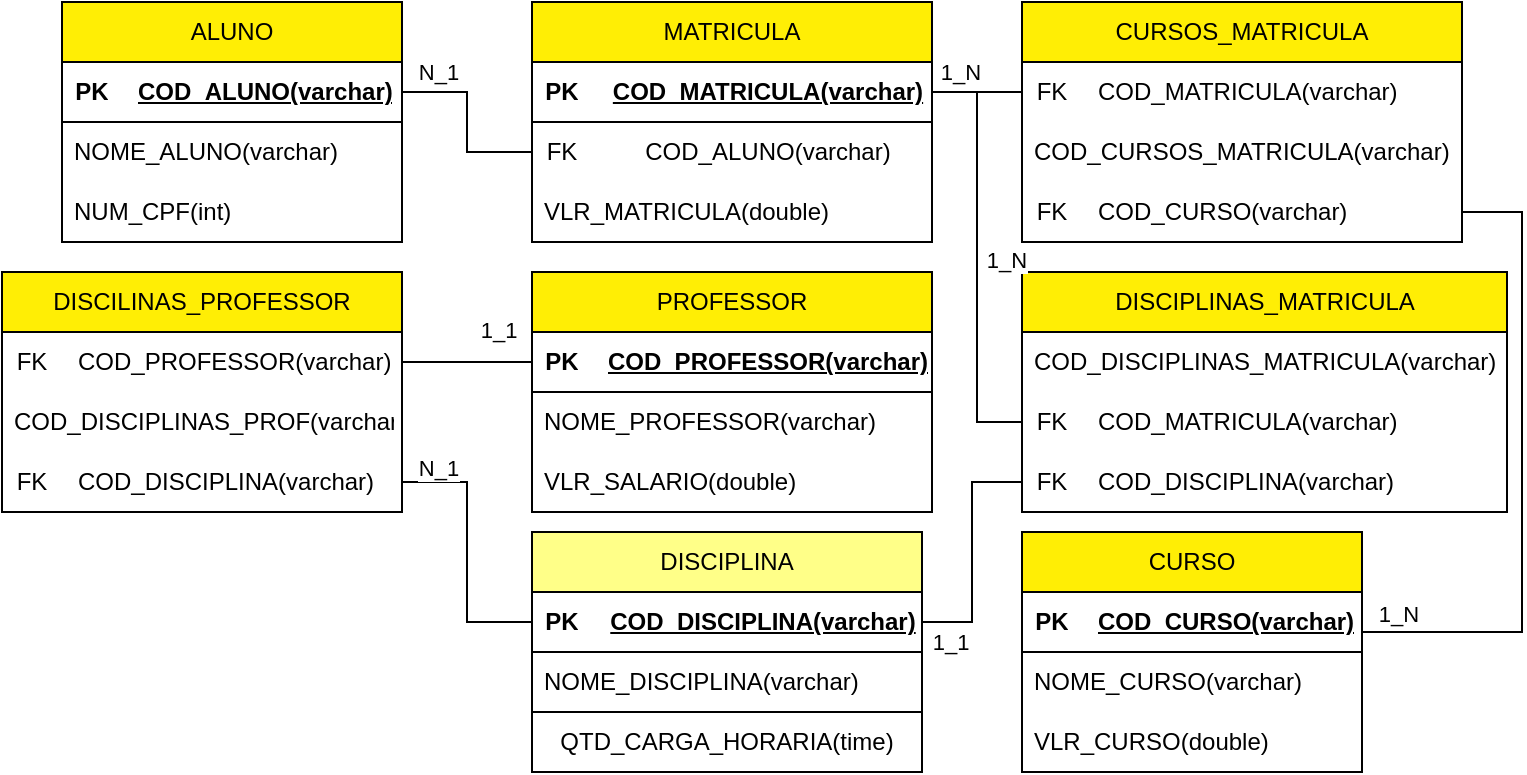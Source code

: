 <mxfile version="21.8.1" type="github">
  <diagram id="R2lEEEUBdFMjLlhIrx00" name="Page-1">
    <mxGraphModel dx="836" dy="773" grid="1" gridSize="10" guides="1" tooltips="1" connect="1" arrows="1" fold="1" page="1" pageScale="1" pageWidth="850" pageHeight="1100" background="none" math="0" shadow="0" extFonts="Permanent Marker^https://fonts.googleapis.com/css?family=Permanent+Marker">
      <root>
        <mxCell id="0" />
        <mxCell id="1" style="" parent="0" />
        <mxCell id="hwRPY_H_E-aeXSSc8FPx-1" value="ALUNO" style="swimlane;fontStyle=0;childLayout=stackLayout;horizontal=1;startSize=30;horizontalStack=0;resizeParent=1;resizeParentMax=0;resizeLast=0;collapsible=1;marginBottom=0;whiteSpace=wrap;html=1;fillColor=#FFEE05;" parent="1" vertex="1">
          <mxGeometry x="60" y="15" width="170" height="120" as="geometry">
            <mxRectangle x="90" y="15" width="80" height="30" as="alternateBounds" />
          </mxGeometry>
        </mxCell>
        <mxCell id="9-QWL7e6mqtxBqOt5Rx7-5" value="" style="shape=table;startSize=0;container=1;collapsible=1;childLayout=tableLayout;fixedRows=1;rowLines=0;fontStyle=0;align=center;resizeLast=1;strokeColor=none;fillColor=none;collapsible=0;" vertex="1" parent="hwRPY_H_E-aeXSSc8FPx-1">
          <mxGeometry y="30" width="170" height="30" as="geometry" />
        </mxCell>
        <mxCell id="9-QWL7e6mqtxBqOt5Rx7-6" value="" style="shape=tableRow;horizontal=0;startSize=0;swimlaneHead=0;swimlaneBody=0;fillColor=none;collapsible=0;dropTarget=0;points=[[0,0.5],[1,0.5]];portConstraint=eastwest;top=0;left=0;right=0;bottom=1;" vertex="1" parent="9-QWL7e6mqtxBqOt5Rx7-5">
          <mxGeometry width="170" height="30" as="geometry" />
        </mxCell>
        <mxCell id="9-QWL7e6mqtxBqOt5Rx7-7" value="PK" style="shape=partialRectangle;connectable=0;fillColor=none;top=0;left=0;bottom=0;right=0;fontStyle=1;overflow=hidden;whiteSpace=wrap;html=1;" vertex="1" parent="9-QWL7e6mqtxBqOt5Rx7-6">
          <mxGeometry width="30" height="30" as="geometry">
            <mxRectangle width="30" height="30" as="alternateBounds" />
          </mxGeometry>
        </mxCell>
        <mxCell id="9-QWL7e6mqtxBqOt5Rx7-8" value="COD_ALUNO(varchar)" style="shape=partialRectangle;connectable=0;fillColor=none;top=0;left=0;bottom=0;right=0;align=left;spacingLeft=6;fontStyle=5;overflow=hidden;whiteSpace=wrap;html=1;" vertex="1" parent="9-QWL7e6mqtxBqOt5Rx7-6">
          <mxGeometry x="30" width="140" height="30" as="geometry">
            <mxRectangle width="140" height="30" as="alternateBounds" />
          </mxGeometry>
        </mxCell>
        <mxCell id="hwRPY_H_E-aeXSSc8FPx-3" value="NOME_ALUNO(varchar)" style="text;strokeColor=none;fillColor=none;align=left;verticalAlign=middle;spacingLeft=4;spacingRight=4;overflow=hidden;points=[[0,0.5],[1,0.5]];portConstraint=eastwest;rotatable=0;whiteSpace=wrap;html=1;" parent="hwRPY_H_E-aeXSSc8FPx-1" vertex="1">
          <mxGeometry y="60" width="170" height="30" as="geometry" />
        </mxCell>
        <mxCell id="hwRPY_H_E-aeXSSc8FPx-4" value="NUM_CPF(int)" style="text;strokeColor=none;fillColor=none;align=left;verticalAlign=middle;spacingLeft=4;spacingRight=4;overflow=hidden;points=[[0,0.5],[1,0.5]];portConstraint=eastwest;rotatable=0;whiteSpace=wrap;html=1;" parent="hwRPY_H_E-aeXSSc8FPx-1" vertex="1">
          <mxGeometry y="90" width="170" height="30" as="geometry" />
        </mxCell>
        <mxCell id="hwRPY_H_E-aeXSSc8FPx-5" value="CURSO" style="swimlane;fontStyle=0;childLayout=stackLayout;horizontal=1;startSize=30;horizontalStack=0;resizeParent=1;resizeParentMax=0;resizeLast=0;collapsible=1;marginBottom=0;whiteSpace=wrap;html=1;fillColor=#FFEE05;" parent="1" vertex="1">
          <mxGeometry x="540" y="280" width="170" height="120" as="geometry">
            <mxRectangle x="557.5" y="160" width="80" height="30" as="alternateBounds" />
          </mxGeometry>
        </mxCell>
        <mxCell id="9-QWL7e6mqtxBqOt5Rx7-57" value="" style="shape=table;startSize=0;container=1;collapsible=1;childLayout=tableLayout;fixedRows=1;rowLines=0;fontStyle=0;align=center;resizeLast=1;strokeColor=none;fillColor=none;collapsible=0;" vertex="1" parent="hwRPY_H_E-aeXSSc8FPx-5">
          <mxGeometry y="30" width="170" height="30" as="geometry" />
        </mxCell>
        <mxCell id="9-QWL7e6mqtxBqOt5Rx7-58" value="" style="shape=tableRow;horizontal=0;startSize=0;swimlaneHead=0;swimlaneBody=0;fillColor=none;collapsible=0;dropTarget=0;points=[[0,0.5],[1,0.5]];portConstraint=eastwest;top=0;left=0;right=0;bottom=1;" vertex="1" parent="9-QWL7e6mqtxBqOt5Rx7-57">
          <mxGeometry width="170" height="30" as="geometry" />
        </mxCell>
        <mxCell id="9-QWL7e6mqtxBqOt5Rx7-59" value="PK" style="shape=partialRectangle;connectable=0;fillColor=none;top=0;left=0;bottom=0;right=0;fontStyle=1;overflow=hidden;whiteSpace=wrap;html=1;align=center;" vertex="1" parent="9-QWL7e6mqtxBqOt5Rx7-58">
          <mxGeometry width="30" height="30" as="geometry">
            <mxRectangle width="30" height="30" as="alternateBounds" />
          </mxGeometry>
        </mxCell>
        <mxCell id="9-QWL7e6mqtxBqOt5Rx7-60" value="COD_CURSO(varchar)" style="shape=partialRectangle;connectable=0;fillColor=none;top=0;left=0;bottom=0;right=0;align=left;spacingLeft=6;fontStyle=5;overflow=hidden;whiteSpace=wrap;html=1;" vertex="1" parent="9-QWL7e6mqtxBqOt5Rx7-58">
          <mxGeometry x="30" width="140" height="30" as="geometry">
            <mxRectangle width="140" height="30" as="alternateBounds" />
          </mxGeometry>
        </mxCell>
        <mxCell id="hwRPY_H_E-aeXSSc8FPx-7" value="NOME_CURSO(varchar)" style="text;strokeColor=none;fillColor=none;align=left;verticalAlign=middle;spacingLeft=4;spacingRight=4;overflow=hidden;points=[[0,0.5],[1,0.5]];portConstraint=eastwest;rotatable=0;whiteSpace=wrap;html=1;" parent="hwRPY_H_E-aeXSSc8FPx-5" vertex="1">
          <mxGeometry y="60" width="170" height="30" as="geometry" />
        </mxCell>
        <mxCell id="C94Znu9yKtxbw8L8RZEC-2" value="VLR_CURSO(double)" style="text;strokeColor=none;fillColor=none;align=left;verticalAlign=middle;spacingLeft=4;spacingRight=4;overflow=hidden;points=[[0,0.5],[1,0.5]];portConstraint=eastwest;rotatable=0;whiteSpace=wrap;html=1;" parent="hwRPY_H_E-aeXSSc8FPx-5" vertex="1">
          <mxGeometry y="90" width="170" height="30" as="geometry" />
        </mxCell>
        <mxCell id="hwRPY_H_E-aeXSSc8FPx-9" value="DISCIPLINA" style="swimlane;fontStyle=0;childLayout=stackLayout;horizontal=1;startSize=30;horizontalStack=0;resizeParent=1;resizeParentMax=0;resizeLast=0;collapsible=1;marginBottom=0;whiteSpace=wrap;html=1;align=center;fillColor=#ffff88;strokeColor=default;gradientColor=none;swimlaneFillColor=none;rounded=0;shadow=0;glass=0;" parent="1" vertex="1">
          <mxGeometry x="295" y="280" width="195" height="120" as="geometry">
            <mxRectangle x="285" y="300" width="110" height="30" as="alternateBounds" />
          </mxGeometry>
        </mxCell>
        <mxCell id="9-QWL7e6mqtxBqOt5Rx7-17" value="" style="shape=table;startSize=0;container=1;collapsible=1;childLayout=tableLayout;fixedRows=1;rowLines=0;fontStyle=0;align=center;resizeLast=1;strokeColor=none;fillColor=none;collapsible=0;" vertex="1" parent="hwRPY_H_E-aeXSSc8FPx-9">
          <mxGeometry y="30" width="195" height="30" as="geometry" />
        </mxCell>
        <mxCell id="9-QWL7e6mqtxBqOt5Rx7-18" value="" style="shape=tableRow;horizontal=0;startSize=0;swimlaneHead=0;swimlaneBody=0;fillColor=none;collapsible=0;dropTarget=0;points=[[0,0.5],[1,0.5]];portConstraint=eastwest;top=0;left=0;right=0;bottom=1;align=center;" vertex="1" parent="9-QWL7e6mqtxBqOt5Rx7-17">
          <mxGeometry width="195" height="30" as="geometry" />
        </mxCell>
        <mxCell id="9-QWL7e6mqtxBqOt5Rx7-19" value="PK" style="shape=partialRectangle;connectable=0;fillColor=none;top=0;left=0;bottom=0;right=0;fontStyle=1;overflow=hidden;whiteSpace=wrap;html=1;align=center;" vertex="1" parent="9-QWL7e6mqtxBqOt5Rx7-18">
          <mxGeometry width="30" height="30" as="geometry">
            <mxRectangle width="30" height="30" as="alternateBounds" />
          </mxGeometry>
        </mxCell>
        <mxCell id="9-QWL7e6mqtxBqOt5Rx7-20" value="COD_DISCIPLINA(varchar)" style="shape=partialRectangle;connectable=0;fillColor=none;top=0;left=0;bottom=0;right=0;align=center;spacingLeft=6;fontStyle=5;overflow=hidden;whiteSpace=wrap;html=1;" vertex="1" parent="9-QWL7e6mqtxBqOt5Rx7-18">
          <mxGeometry x="30" width="165" height="30" as="geometry">
            <mxRectangle width="165" height="30" as="alternateBounds" />
          </mxGeometry>
        </mxCell>
        <mxCell id="hwRPY_H_E-aeXSSc8FPx-11" value="NOME_DISCIPLINA(varchar)" style="text;strokeColor=none;fillColor=none;align=left;verticalAlign=middle;spacingLeft=4;spacingRight=4;overflow=hidden;points=[[0,0.5],[1,0.5]];portConstraint=eastwest;rotatable=0;whiteSpace=wrap;html=1;" parent="hwRPY_H_E-aeXSSc8FPx-9" vertex="1">
          <mxGeometry y="60" width="195" height="30" as="geometry" />
        </mxCell>
        <mxCell id="hwRPY_H_E-aeXSSc8FPx-12" value="QTD_CARGA_HORARIA(time)" style="text;strokeColor=default;fillColor=default;align=center;verticalAlign=middle;spacingLeft=4;spacingRight=4;overflow=hidden;points=[[0,0.5],[1,0.5]];portConstraint=eastwest;rotatable=0;labelPosition=center;verticalLabelPosition=middle;horizontal=1;whiteSpace=wrap;html=1;" parent="hwRPY_H_E-aeXSSc8FPx-9" vertex="1">
          <mxGeometry y="90" width="195" height="30" as="geometry" />
        </mxCell>
        <mxCell id="hwRPY_H_E-aeXSSc8FPx-13" value="PROFESSOR" style="swimlane;fontStyle=0;childLayout=stackLayout;horizontal=1;startSize=30;horizontalStack=0;resizeParent=1;resizeParentMax=0;resizeLast=0;collapsible=1;marginBottom=0;whiteSpace=wrap;html=1;fillColor=#FFEE05;align=center;" parent="1" vertex="1">
          <mxGeometry x="295" y="150" width="200" height="120" as="geometry">
            <mxRectangle x="300" y="160" width="120" height="30" as="alternateBounds" />
          </mxGeometry>
        </mxCell>
        <mxCell id="9-QWL7e6mqtxBqOt5Rx7-9" value="" style="shape=table;startSize=0;container=1;collapsible=1;childLayout=tableLayout;fixedRows=1;rowLines=0;fontStyle=0;align=center;resizeLast=1;strokeColor=none;fillColor=none;collapsible=0;" vertex="1" parent="hwRPY_H_E-aeXSSc8FPx-13">
          <mxGeometry y="30" width="200" height="30" as="geometry" />
        </mxCell>
        <mxCell id="9-QWL7e6mqtxBqOt5Rx7-10" value="" style="shape=tableRow;horizontal=0;startSize=0;swimlaneHead=0;swimlaneBody=0;fillColor=none;collapsible=0;dropTarget=0;points=[[0,0.5],[1,0.5]];portConstraint=eastwest;top=0;left=0;right=0;bottom=1;align=center;" vertex="1" parent="9-QWL7e6mqtxBqOt5Rx7-9">
          <mxGeometry width="200" height="30" as="geometry" />
        </mxCell>
        <mxCell id="9-QWL7e6mqtxBqOt5Rx7-11" value="PK" style="shape=partialRectangle;connectable=0;fillColor=none;top=0;left=0;bottom=0;right=0;fontStyle=1;overflow=hidden;whiteSpace=wrap;html=1;align=center;" vertex="1" parent="9-QWL7e6mqtxBqOt5Rx7-10">
          <mxGeometry width="30" height="30" as="geometry">
            <mxRectangle width="30" height="30" as="alternateBounds" />
          </mxGeometry>
        </mxCell>
        <mxCell id="9-QWL7e6mqtxBqOt5Rx7-12" value="COD_PROFESSOR(varchar)" style="shape=partialRectangle;connectable=0;fillColor=none;top=0;left=0;bottom=0;right=0;align=center;spacingLeft=6;fontStyle=5;overflow=hidden;whiteSpace=wrap;html=1;" vertex="1" parent="9-QWL7e6mqtxBqOt5Rx7-10">
          <mxGeometry x="30" width="170" height="30" as="geometry">
            <mxRectangle width="170" height="30" as="alternateBounds" />
          </mxGeometry>
        </mxCell>
        <mxCell id="hwRPY_H_E-aeXSSc8FPx-15" value="NOME_PROFESSOR(varchar)" style="text;strokeColor=none;fillColor=none;align=left;verticalAlign=middle;spacingLeft=4;spacingRight=4;overflow=hidden;points=[[0,0.5],[1,0.5]];portConstraint=eastwest;rotatable=0;whiteSpace=wrap;html=1;" parent="hwRPY_H_E-aeXSSc8FPx-13" vertex="1">
          <mxGeometry y="60" width="200" height="30" as="geometry" />
        </mxCell>
        <mxCell id="hwRPY_H_E-aeXSSc8FPx-16" value="VLR_SALARIO(double)" style="text;strokeColor=none;fillColor=none;align=left;verticalAlign=middle;spacingLeft=4;spacingRight=4;overflow=hidden;points=[[0,0.5],[1,0.5]];portConstraint=eastwest;rotatable=0;whiteSpace=wrap;html=1;" parent="hwRPY_H_E-aeXSSc8FPx-13" vertex="1">
          <mxGeometry y="90" width="200" height="30" as="geometry" />
        </mxCell>
        <mxCell id="hwRPY_H_E-aeXSSc8FPx-17" value="MATRICULA" style="swimlane;fontStyle=0;childLayout=stackLayout;horizontal=1;startSize=30;horizontalStack=0;resizeParent=1;resizeParentMax=0;resizeLast=0;collapsible=1;marginBottom=0;whiteSpace=wrap;html=1;fillColor=#FFEE05;align=center;" parent="1" vertex="1">
          <mxGeometry x="295" y="15" width="200" height="120" as="geometry">
            <mxRectangle x="290" y="15" width="110" height="30" as="alternateBounds" />
          </mxGeometry>
        </mxCell>
        <mxCell id="9-QWL7e6mqtxBqOt5Rx7-39" value="" style="shape=table;startSize=0;container=1;collapsible=1;childLayout=tableLayout;fixedRows=1;rowLines=0;fontStyle=0;align=center;resizeLast=1;strokeColor=none;fillColor=none;collapsible=0;" vertex="1" parent="hwRPY_H_E-aeXSSc8FPx-17">
          <mxGeometry y="30" width="200" height="30" as="geometry" />
        </mxCell>
        <mxCell id="9-QWL7e6mqtxBqOt5Rx7-40" value="" style="shape=tableRow;horizontal=0;startSize=0;swimlaneHead=0;swimlaneBody=0;fillColor=none;collapsible=0;dropTarget=0;points=[[0,0.5],[1,0.5]];portConstraint=eastwest;top=0;left=0;right=0;bottom=1;align=center;" vertex="1" parent="9-QWL7e6mqtxBqOt5Rx7-39">
          <mxGeometry width="200" height="30" as="geometry" />
        </mxCell>
        <mxCell id="9-QWL7e6mqtxBqOt5Rx7-41" value="PK" style="shape=partialRectangle;connectable=0;fillColor=none;top=0;left=0;bottom=0;right=0;fontStyle=1;overflow=hidden;whiteSpace=wrap;html=1;align=center;" vertex="1" parent="9-QWL7e6mqtxBqOt5Rx7-40">
          <mxGeometry width="30" height="30" as="geometry">
            <mxRectangle width="30" height="30" as="alternateBounds" />
          </mxGeometry>
        </mxCell>
        <mxCell id="9-QWL7e6mqtxBqOt5Rx7-42" value="COD_MATRICULA(varchar)" style="shape=partialRectangle;connectable=0;fillColor=none;top=0;left=0;bottom=0;right=0;align=center;spacingLeft=6;fontStyle=5;overflow=hidden;whiteSpace=wrap;html=1;" vertex="1" parent="9-QWL7e6mqtxBqOt5Rx7-40">
          <mxGeometry x="30" width="170" height="30" as="geometry">
            <mxRectangle width="170" height="30" as="alternateBounds" />
          </mxGeometry>
        </mxCell>
        <mxCell id="9-QWL7e6mqtxBqOt5Rx7-1" value="" style="shape=table;startSize=0;container=1;collapsible=1;childLayout=tableLayout;fixedRows=1;rowLines=0;fontStyle=0;align=center;resizeLast=1;strokeColor=none;fillColor=none;collapsible=0;" vertex="1" parent="hwRPY_H_E-aeXSSc8FPx-17">
          <mxGeometry y="60" width="200" height="30" as="geometry" />
        </mxCell>
        <mxCell id="9-QWL7e6mqtxBqOt5Rx7-2" value="" style="shape=tableRow;horizontal=0;startSize=0;swimlaneHead=0;swimlaneBody=0;fillColor=none;collapsible=0;dropTarget=0;points=[[0,0.5],[1,0.5]];portConstraint=eastwest;top=0;left=0;right=0;bottom=0;align=center;" vertex="1" parent="9-QWL7e6mqtxBqOt5Rx7-1">
          <mxGeometry width="200" height="30" as="geometry" />
        </mxCell>
        <mxCell id="9-QWL7e6mqtxBqOt5Rx7-3" value="FK" style="shape=partialRectangle;connectable=0;fillColor=none;top=0;left=0;bottom=0;right=0;fontStyle=0;overflow=hidden;whiteSpace=wrap;html=1;align=center;" vertex="1" parent="9-QWL7e6mqtxBqOt5Rx7-2">
          <mxGeometry width="30" height="30" as="geometry">
            <mxRectangle width="30" height="30" as="alternateBounds" />
          </mxGeometry>
        </mxCell>
        <mxCell id="9-QWL7e6mqtxBqOt5Rx7-4" value="COD_ALUNO(varchar)" style="shape=partialRectangle;connectable=0;fillColor=none;top=0;left=0;bottom=0;right=0;align=center;spacingLeft=6;fontStyle=0;overflow=hidden;whiteSpace=wrap;html=1;" vertex="1" parent="9-QWL7e6mqtxBqOt5Rx7-2">
          <mxGeometry x="30" width="170" height="30" as="geometry">
            <mxRectangle width="170" height="30" as="alternateBounds" />
          </mxGeometry>
        </mxCell>
        <mxCell id="C94Znu9yKtxbw8L8RZEC-8" value="VLR_MATRICULA(double)" style="text;strokeColor=none;fillColor=none;align=left;verticalAlign=middle;spacingLeft=4;spacingRight=4;overflow=hidden;points=[[0,0.5],[1,0.5]];portConstraint=eastwest;rotatable=0;whiteSpace=wrap;html=1;" parent="hwRPY_H_E-aeXSSc8FPx-17" vertex="1">
          <mxGeometry y="90" width="200" height="30" as="geometry" />
        </mxCell>
        <mxCell id="hwRPY_H_E-aeXSSc8FPx-23" value="" style="endArrow=none;html=1;rounded=0;edgeStyle=orthogonalEdgeStyle;align=center;startArrow=none;startFill=0;" parent="1" source="9-QWL7e6mqtxBqOt5Rx7-6" target="9-QWL7e6mqtxBqOt5Rx7-2" edge="1">
          <mxGeometry width="50" height="50" relative="1" as="geometry">
            <mxPoint x="210" y="60" as="sourcePoint" />
            <mxPoint x="280.0" y="90" as="targetPoint" />
          </mxGeometry>
        </mxCell>
        <mxCell id="9-QWL7e6mqtxBqOt5Rx7-71" value="N_1" style="edgeLabel;html=1;align=center;verticalAlign=middle;resizable=0;points=[];" vertex="1" connectable="0" parent="hwRPY_H_E-aeXSSc8FPx-23">
          <mxGeometry x="-0.015" y="1" relative="1" as="geometry">
            <mxPoint x="-16" y="-25" as="offset" />
          </mxGeometry>
        </mxCell>
        <mxCell id="hwRPY_H_E-aeXSSc8FPx-24" value="" style="endArrow=none;html=1;rounded=0;edgeStyle=orthogonalEdgeStyle;" parent="1" source="9-QWL7e6mqtxBqOt5Rx7-62" target="9-QWL7e6mqtxBqOt5Rx7-58" edge="1">
          <mxGeometry width="50" height="50" relative="1" as="geometry">
            <mxPoint x="800" y="130" as="sourcePoint" />
            <mxPoint x="600.0" y="225" as="targetPoint" />
            <Array as="points">
              <mxPoint x="790" y="120" />
              <mxPoint x="790" y="330" />
            </Array>
          </mxGeometry>
        </mxCell>
        <mxCell id="9-QWL7e6mqtxBqOt5Rx7-70" value="1_N" style="edgeLabel;html=1;align=center;verticalAlign=middle;resizable=0;points=[];" vertex="1" connectable="0" parent="hwRPY_H_E-aeXSSc8FPx-24">
          <mxGeometry x="-0.117" y="3" relative="1" as="geometry">
            <mxPoint x="-65" y="89" as="offset" />
          </mxGeometry>
        </mxCell>
        <mxCell id="hwRPY_H_E-aeXSSc8FPx-26" value="DISCILINAS_PROFESSOR" style="swimlane;fontStyle=0;childLayout=stackLayout;horizontal=1;startSize=30;horizontalStack=0;resizeParent=1;resizeParentMax=0;resizeLast=0;collapsible=1;marginBottom=0;whiteSpace=wrap;html=1;fillColor=#FFEE05;" parent="1" vertex="1">
          <mxGeometry x="30" y="150" width="200" height="120" as="geometry">
            <mxRectangle x="30" y="148" width="190" height="30" as="alternateBounds" />
          </mxGeometry>
        </mxCell>
        <mxCell id="9-QWL7e6mqtxBqOt5Rx7-13" value="" style="shape=table;startSize=0;container=1;collapsible=1;childLayout=tableLayout;fixedRows=1;rowLines=0;fontStyle=0;align=center;resizeLast=1;strokeColor=none;fillColor=none;collapsible=0;" vertex="1" parent="hwRPY_H_E-aeXSSc8FPx-26">
          <mxGeometry y="30" width="200" height="30" as="geometry" />
        </mxCell>
        <mxCell id="9-QWL7e6mqtxBqOt5Rx7-14" value="" style="shape=tableRow;horizontal=0;startSize=0;swimlaneHead=0;swimlaneBody=0;fillColor=none;collapsible=0;dropTarget=0;points=[[0,0.5],[1,0.5]];portConstraint=eastwest;top=0;left=0;right=0;bottom=0;" vertex="1" parent="9-QWL7e6mqtxBqOt5Rx7-13">
          <mxGeometry width="200" height="30" as="geometry" />
        </mxCell>
        <mxCell id="9-QWL7e6mqtxBqOt5Rx7-15" value="FK" style="shape=partialRectangle;connectable=0;fillColor=none;top=0;left=0;bottom=0;right=0;fontStyle=0;overflow=hidden;whiteSpace=wrap;html=1;" vertex="1" parent="9-QWL7e6mqtxBqOt5Rx7-14">
          <mxGeometry width="30" height="30" as="geometry">
            <mxRectangle width="30" height="30" as="alternateBounds" />
          </mxGeometry>
        </mxCell>
        <mxCell id="9-QWL7e6mqtxBqOt5Rx7-16" value="COD_PROFESSOR(varchar)" style="shape=partialRectangle;connectable=0;fillColor=none;top=0;left=0;bottom=0;right=0;align=left;spacingLeft=6;fontStyle=0;overflow=hidden;whiteSpace=wrap;html=1;" vertex="1" parent="9-QWL7e6mqtxBqOt5Rx7-14">
          <mxGeometry x="30" width="170" height="30" as="geometry">
            <mxRectangle width="170" height="30" as="alternateBounds" />
          </mxGeometry>
        </mxCell>
        <mxCell id="hwRPY_H_E-aeXSSc8FPx-27" value="COD_DISCIPLINAS_PROF(varchar)" style="text;strokeColor=none;fillColor=none;align=left;verticalAlign=middle;spacingLeft=4;spacingRight=4;overflow=hidden;points=[[0,0.5],[1,0.5]];portConstraint=eastwest;rotatable=0;whiteSpace=wrap;html=1;" parent="hwRPY_H_E-aeXSSc8FPx-26" vertex="1">
          <mxGeometry y="60" width="200" height="30" as="geometry" />
        </mxCell>
        <mxCell id="9-QWL7e6mqtxBqOt5Rx7-31" value="" style="shape=table;startSize=0;container=1;collapsible=1;childLayout=tableLayout;fixedRows=1;rowLines=0;fontStyle=0;align=center;resizeLast=1;strokeColor=none;fillColor=none;collapsible=0;" vertex="1" parent="hwRPY_H_E-aeXSSc8FPx-26">
          <mxGeometry y="90" width="200" height="30" as="geometry" />
        </mxCell>
        <mxCell id="9-QWL7e6mqtxBqOt5Rx7-32" value="" style="shape=tableRow;horizontal=0;startSize=0;swimlaneHead=0;swimlaneBody=0;fillColor=none;collapsible=0;dropTarget=0;points=[[0,0.5],[1,0.5]];portConstraint=eastwest;top=0;left=0;right=0;bottom=0;" vertex="1" parent="9-QWL7e6mqtxBqOt5Rx7-31">
          <mxGeometry width="200" height="30" as="geometry" />
        </mxCell>
        <mxCell id="9-QWL7e6mqtxBqOt5Rx7-33" value="FK" style="shape=partialRectangle;connectable=0;fillColor=none;top=0;left=0;bottom=0;right=0;fontStyle=0;overflow=hidden;whiteSpace=wrap;html=1;" vertex="1" parent="9-QWL7e6mqtxBqOt5Rx7-32">
          <mxGeometry width="30" height="30" as="geometry">
            <mxRectangle width="30" height="30" as="alternateBounds" />
          </mxGeometry>
        </mxCell>
        <mxCell id="9-QWL7e6mqtxBqOt5Rx7-34" value="COD_DISCIPLINA(varchar)" style="shape=partialRectangle;connectable=0;fillColor=none;top=0;left=0;bottom=0;right=0;align=left;spacingLeft=6;fontStyle=0;overflow=hidden;whiteSpace=wrap;html=1;" vertex="1" parent="9-QWL7e6mqtxBqOt5Rx7-32">
          <mxGeometry x="30" width="170" height="30" as="geometry">
            <mxRectangle width="170" height="30" as="alternateBounds" />
          </mxGeometry>
        </mxCell>
        <mxCell id="hwRPY_H_E-aeXSSc8FPx-33" value="" style="endArrow=none;html=1;rounded=0;edgeStyle=orthogonalEdgeStyle;align=center;" parent="1" source="9-QWL7e6mqtxBqOt5Rx7-32" target="9-QWL7e6mqtxBqOt5Rx7-18" edge="1">
          <mxGeometry width="50" height="50" relative="1" as="geometry">
            <mxPoint x="200" y="265" as="sourcePoint" />
            <mxPoint x="240" y="345.0" as="targetPoint" />
          </mxGeometry>
        </mxCell>
        <mxCell id="9-QWL7e6mqtxBqOt5Rx7-72" value="N_1" style="edgeLabel;html=1;align=center;verticalAlign=middle;resizable=0;points=[];" vertex="1" connectable="0" parent="hwRPY_H_E-aeXSSc8FPx-33">
          <mxGeometry x="-0.005" relative="1" as="geometry">
            <mxPoint x="-15" y="-42" as="offset" />
          </mxGeometry>
        </mxCell>
        <mxCell id="hwRPY_H_E-aeXSSc8FPx-35" value="DISCIPLINAS_MATRICULA" style="swimlane;fontStyle=0;childLayout=stackLayout;horizontal=1;startSize=30;horizontalStack=0;resizeParent=1;resizeParentMax=0;resizeLast=0;collapsible=1;marginBottom=0;whiteSpace=wrap;html=1;fillColor=#FFEE05;" parent="1" vertex="1">
          <mxGeometry x="540" y="150" width="242.5" height="120" as="geometry">
            <mxRectangle x="530" y="300" width="190" height="30" as="alternateBounds" />
          </mxGeometry>
        </mxCell>
        <mxCell id="hwRPY_H_E-aeXSSc8FPx-37" value="COD_DISCIPLINAS_MATRICULA(varchar)" style="text;strokeColor=none;fillColor=none;align=left;verticalAlign=middle;spacingLeft=4;spacingRight=4;overflow=hidden;points=[[0,0.5],[1,0.5]];portConstraint=eastwest;rotatable=0;whiteSpace=wrap;html=1;" parent="hwRPY_H_E-aeXSSc8FPx-35" vertex="1">
          <mxGeometry y="30" width="242.5" height="30" as="geometry" />
        </mxCell>
        <mxCell id="9-QWL7e6mqtxBqOt5Rx7-35" value="" style="shape=table;startSize=0;container=1;collapsible=1;childLayout=tableLayout;fixedRows=1;rowLines=0;fontStyle=0;align=center;resizeLast=1;strokeColor=none;fillColor=none;collapsible=0;" vertex="1" parent="hwRPY_H_E-aeXSSc8FPx-35">
          <mxGeometry y="60" width="242.5" height="60" as="geometry" />
        </mxCell>
        <mxCell id="9-QWL7e6mqtxBqOt5Rx7-43" value="" style="shape=tableRow;horizontal=0;startSize=0;swimlaneHead=0;swimlaneBody=0;fillColor=none;collapsible=0;dropTarget=0;points=[[0,0.5],[1,0.5]];portConstraint=eastwest;top=0;left=0;right=0;bottom=0;align=left;" vertex="1" parent="9-QWL7e6mqtxBqOt5Rx7-35">
          <mxGeometry width="242.5" height="30" as="geometry" />
        </mxCell>
        <mxCell id="9-QWL7e6mqtxBqOt5Rx7-44" value="FK" style="shape=partialRectangle;connectable=0;fillColor=none;top=0;left=0;bottom=0;right=0;fontStyle=0;overflow=hidden;whiteSpace=wrap;html=1;align=center;" vertex="1" parent="9-QWL7e6mqtxBqOt5Rx7-43">
          <mxGeometry width="30" height="30" as="geometry">
            <mxRectangle width="30" height="30" as="alternateBounds" />
          </mxGeometry>
        </mxCell>
        <mxCell id="9-QWL7e6mqtxBqOt5Rx7-45" value="COD_MATRICULA(varchar)" style="shape=partialRectangle;connectable=0;fillColor=none;top=0;left=0;bottom=0;right=0;align=left;spacingLeft=6;fontStyle=0;overflow=hidden;whiteSpace=wrap;html=1;" vertex="1" parent="9-QWL7e6mqtxBqOt5Rx7-43">
          <mxGeometry x="30" width="212.5" height="30" as="geometry">
            <mxRectangle width="212.5" height="30" as="alternateBounds" />
          </mxGeometry>
        </mxCell>
        <mxCell id="9-QWL7e6mqtxBqOt5Rx7-36" value="" style="shape=tableRow;horizontal=0;startSize=0;swimlaneHead=0;swimlaneBody=0;fillColor=none;collapsible=0;dropTarget=0;points=[[0,0.5],[1,0.5]];portConstraint=eastwest;top=0;left=0;right=0;bottom=0;" vertex="1" parent="9-QWL7e6mqtxBqOt5Rx7-35">
          <mxGeometry y="30" width="242.5" height="30" as="geometry" />
        </mxCell>
        <mxCell id="9-QWL7e6mqtxBqOt5Rx7-37" value="FK" style="shape=partialRectangle;connectable=0;fillColor=none;top=0;left=0;bottom=0;right=0;fontStyle=0;overflow=hidden;whiteSpace=wrap;html=1;align=center;" vertex="1" parent="9-QWL7e6mqtxBqOt5Rx7-36">
          <mxGeometry width="30" height="30" as="geometry">
            <mxRectangle width="30" height="30" as="alternateBounds" />
          </mxGeometry>
        </mxCell>
        <mxCell id="9-QWL7e6mqtxBqOt5Rx7-38" value="COD_DISCIPLINA(varchar)" style="shape=partialRectangle;connectable=0;fillColor=none;top=0;left=0;bottom=0;right=0;align=left;spacingLeft=6;fontStyle=0;overflow=hidden;whiteSpace=wrap;html=1;" vertex="1" parent="9-QWL7e6mqtxBqOt5Rx7-36">
          <mxGeometry x="30" width="212.5" height="30" as="geometry">
            <mxRectangle width="212.5" height="30" as="alternateBounds" />
          </mxGeometry>
        </mxCell>
        <mxCell id="hwRPY_H_E-aeXSSc8FPx-39" value="" style="endArrow=none;html=1;rounded=0;edgeStyle=orthogonalEdgeStyle;align=center;" parent="1" source="9-QWL7e6mqtxBqOt5Rx7-43" target="9-QWL7e6mqtxBqOt5Rx7-40" edge="1">
          <mxGeometry width="50" height="50" relative="1" as="geometry">
            <mxPoint x="665.0" y="375.0" as="sourcePoint" />
            <mxPoint x="490.0" y="60" as="targetPoint" />
          </mxGeometry>
        </mxCell>
        <mxCell id="9-QWL7e6mqtxBqOt5Rx7-67" value="1_N" style="edgeLabel;html=1;align=center;verticalAlign=middle;resizable=0;points=[];rotation=0;" vertex="1" connectable="0" parent="hwRPY_H_E-aeXSSc8FPx-39">
          <mxGeometry x="-0.005" y="-3" relative="1" as="geometry">
            <mxPoint x="11" y="1" as="offset" />
          </mxGeometry>
        </mxCell>
        <mxCell id="hwRPY_H_E-aeXSSc8FPx-40" value="" style="endArrow=none;html=1;rounded=0;edgeStyle=orthogonalEdgeStyle;align=center;" parent="1" source="9-QWL7e6mqtxBqOt5Rx7-14" target="9-QWL7e6mqtxBqOt5Rx7-10" edge="1">
          <mxGeometry width="50" height="50" relative="1" as="geometry">
            <mxPoint x="200" y="235" as="sourcePoint" />
            <mxPoint x="300.0" y="205" as="targetPoint" />
          </mxGeometry>
        </mxCell>
        <mxCell id="9-QWL7e6mqtxBqOt5Rx7-68" value="1_1" style="edgeLabel;html=1;align=center;verticalAlign=middle;resizable=0;points=[];" vertex="1" connectable="0" parent="hwRPY_H_E-aeXSSc8FPx-40">
          <mxGeometry x="0.011" relative="1" as="geometry">
            <mxPoint x="15" y="-16" as="offset" />
          </mxGeometry>
        </mxCell>
        <mxCell id="hwRPY_H_E-aeXSSc8FPx-41" value="" style="endArrow=none;html=1;rounded=0;edgeStyle=orthogonalEdgeStyle;align=center;" parent="1" source="9-QWL7e6mqtxBqOt5Rx7-36" target="9-QWL7e6mqtxBqOt5Rx7-18" edge="1">
          <mxGeometry width="50" height="50" relative="1" as="geometry">
            <mxPoint x="420.0" y="405.0" as="sourcePoint" />
            <mxPoint x="400.0" y="345.0" as="targetPoint" />
          </mxGeometry>
        </mxCell>
        <mxCell id="9-QWL7e6mqtxBqOt5Rx7-69" value="1_1" style="edgeLabel;html=1;align=center;verticalAlign=middle;resizable=0;points=[];" vertex="1" connectable="0" parent="hwRPY_H_E-aeXSSc8FPx-41">
          <mxGeometry x="0.011" y="2" relative="1" as="geometry">
            <mxPoint x="-13" y="44" as="offset" />
          </mxGeometry>
        </mxCell>
        <mxCell id="C94Znu9yKtxbw8L8RZEC-3" value="CURSOS_MATRICULA" style="swimlane;fontStyle=0;childLayout=stackLayout;horizontal=1;startSize=30;horizontalStack=0;resizeParent=1;resizeParentMax=0;resizeLast=0;collapsible=1;marginBottom=0;whiteSpace=wrap;html=1;fillColor=#FFEE05;" parent="1" vertex="1">
          <mxGeometry x="540" y="15" width="220" height="120" as="geometry">
            <mxRectangle x="540" y="15" width="170" height="30" as="alternateBounds" />
          </mxGeometry>
        </mxCell>
        <mxCell id="9-QWL7e6mqtxBqOt5Rx7-53" value="" style="shape=table;startSize=0;container=1;collapsible=1;childLayout=tableLayout;fixedRows=1;rowLines=0;fontStyle=0;align=center;resizeLast=1;strokeColor=none;fillColor=none;collapsible=0;" vertex="1" parent="C94Znu9yKtxbw8L8RZEC-3">
          <mxGeometry y="30" width="220" height="30" as="geometry" />
        </mxCell>
        <mxCell id="9-QWL7e6mqtxBqOt5Rx7-54" value="" style="shape=tableRow;horizontal=0;startSize=0;swimlaneHead=0;swimlaneBody=0;fillColor=none;collapsible=0;dropTarget=0;points=[[0,0.5],[1,0.5]];portConstraint=eastwest;top=0;left=0;right=0;bottom=0;" vertex="1" parent="9-QWL7e6mqtxBqOt5Rx7-53">
          <mxGeometry width="220" height="30" as="geometry" />
        </mxCell>
        <mxCell id="9-QWL7e6mqtxBqOt5Rx7-55" value="FK" style="shape=partialRectangle;connectable=0;fillColor=none;top=0;left=0;bottom=0;right=0;fontStyle=0;overflow=hidden;whiteSpace=wrap;html=1;align=center;" vertex="1" parent="9-QWL7e6mqtxBqOt5Rx7-54">
          <mxGeometry width="30" height="30" as="geometry">
            <mxRectangle width="30" height="30" as="alternateBounds" />
          </mxGeometry>
        </mxCell>
        <mxCell id="9-QWL7e6mqtxBqOt5Rx7-56" value="COD_MATRICULA(varchar)" style="shape=partialRectangle;connectable=0;fillColor=none;top=0;left=0;bottom=0;right=0;align=left;spacingLeft=6;fontStyle=0;overflow=hidden;whiteSpace=wrap;html=1;" vertex="1" parent="9-QWL7e6mqtxBqOt5Rx7-54">
          <mxGeometry x="30" width="190" height="30" as="geometry">
            <mxRectangle width="190" height="30" as="alternateBounds" />
          </mxGeometry>
        </mxCell>
        <mxCell id="C94Znu9yKtxbw8L8RZEC-4" value="COD_CURSOS_MATRICULA(varchar)" style="text;strokeColor=none;fillColor=none;align=left;verticalAlign=middle;spacingLeft=4;spacingRight=4;overflow=hidden;points=[[0,0.5],[1,0.5]];portConstraint=eastwest;rotatable=0;whiteSpace=wrap;html=1;" parent="C94Znu9yKtxbw8L8RZEC-3" vertex="1">
          <mxGeometry y="60" width="220" height="30" as="geometry" />
        </mxCell>
        <mxCell id="9-QWL7e6mqtxBqOt5Rx7-61" value="" style="shape=table;startSize=0;container=1;collapsible=1;childLayout=tableLayout;fixedRows=1;rowLines=0;fontStyle=0;align=center;resizeLast=1;strokeColor=none;fillColor=none;collapsible=0;" vertex="1" parent="C94Znu9yKtxbw8L8RZEC-3">
          <mxGeometry y="90" width="220" height="30" as="geometry" />
        </mxCell>
        <mxCell id="9-QWL7e6mqtxBqOt5Rx7-62" value="" style="shape=tableRow;horizontal=0;startSize=0;swimlaneHead=0;swimlaneBody=0;fillColor=none;collapsible=0;dropTarget=0;points=[[0,0.5],[1,0.5]];portConstraint=eastwest;top=0;left=0;right=0;bottom=0;" vertex="1" parent="9-QWL7e6mqtxBqOt5Rx7-61">
          <mxGeometry width="220" height="30" as="geometry" />
        </mxCell>
        <mxCell id="9-QWL7e6mqtxBqOt5Rx7-63" value="FK" style="shape=partialRectangle;connectable=0;fillColor=none;top=0;left=0;bottom=0;right=0;fontStyle=0;overflow=hidden;whiteSpace=wrap;html=1;align=center;" vertex="1" parent="9-QWL7e6mqtxBqOt5Rx7-62">
          <mxGeometry width="30" height="30" as="geometry">
            <mxRectangle width="30" height="30" as="alternateBounds" />
          </mxGeometry>
        </mxCell>
        <mxCell id="9-QWL7e6mqtxBqOt5Rx7-64" value="COD_CURSO(varchar)" style="shape=partialRectangle;connectable=0;fillColor=none;top=0;left=0;bottom=0;right=0;align=left;spacingLeft=6;fontStyle=0;overflow=hidden;whiteSpace=wrap;html=1;" vertex="1" parent="9-QWL7e6mqtxBqOt5Rx7-62">
          <mxGeometry x="30" width="190" height="30" as="geometry">
            <mxRectangle width="190" height="30" as="alternateBounds" />
          </mxGeometry>
        </mxCell>
        <mxCell id="C94Znu9yKtxbw8L8RZEC-7" value="" style="endArrow=none;html=1;rounded=0;edgeStyle=orthogonalEdgeStyle;align=center;" parent="1" source="9-QWL7e6mqtxBqOt5Rx7-40" target="9-QWL7e6mqtxBqOt5Rx7-54" edge="1">
          <mxGeometry width="50" height="50" relative="1" as="geometry">
            <mxPoint x="490.0" y="60" as="sourcePoint" />
            <mxPoint x="530" y="90" as="targetPoint" />
          </mxGeometry>
        </mxCell>
        <mxCell id="9-QWL7e6mqtxBqOt5Rx7-65" value="1_N" style="edgeLabel;html=1;align=center;verticalAlign=middle;resizable=0;points=[];" vertex="1" connectable="0" parent="C94Znu9yKtxbw8L8RZEC-7">
          <mxGeometry x="0.179" y="-2" relative="1" as="geometry">
            <mxPoint x="-13" y="-12" as="offset" />
          </mxGeometry>
        </mxCell>
      </root>
    </mxGraphModel>
  </diagram>
</mxfile>
